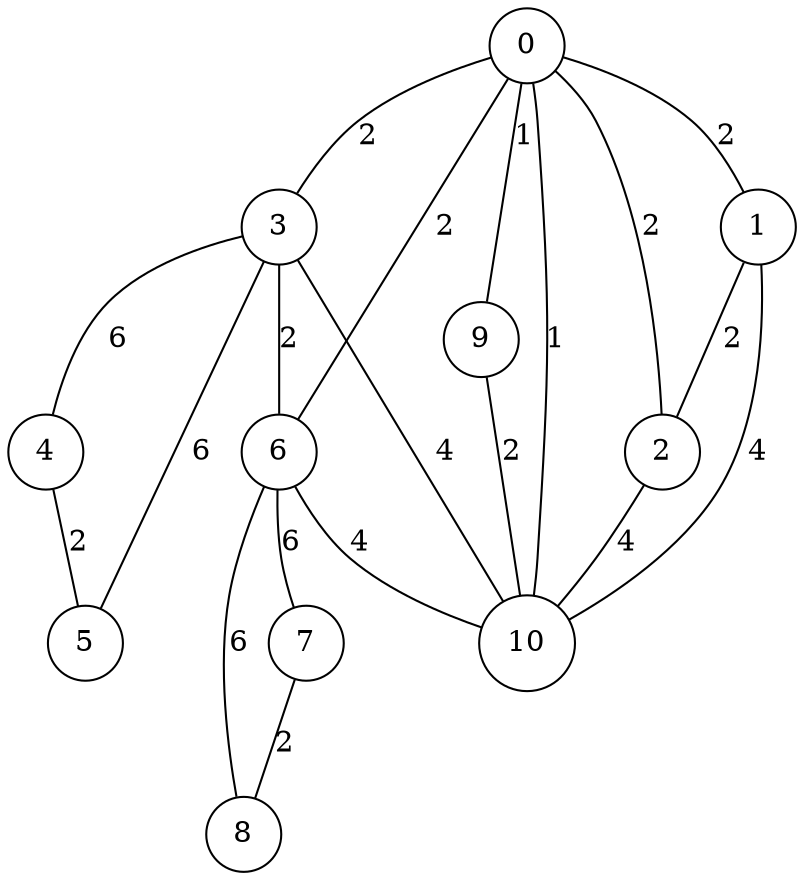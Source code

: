 graph qubit_interaction_graph {
    node [shape=circle];
    0 -- 3 [label=2];
    0 -- 6 [label=2];
    0 -- 1 [label=2];
    0 -- 2 [label=2];
    0 -- 9 [label=1];
    0 -- 10 [label=1];
    1 -- 10 [label=4];
    1 -- 2 [label=2];
    2 -- 10 [label=4];
    3 -- 4 [label=6];
    3 -- 5 [label=6];
    3 -- 10 [label=4];
    3 -- 6 [label=2];
    4 -- 5 [label=2];
    6 -- 7 [label=6];
    6 -- 8 [label=6];
    6 -- 10 [label=4];
    7 -- 8 [label=2];
    9 -- 10 [label=2];
}